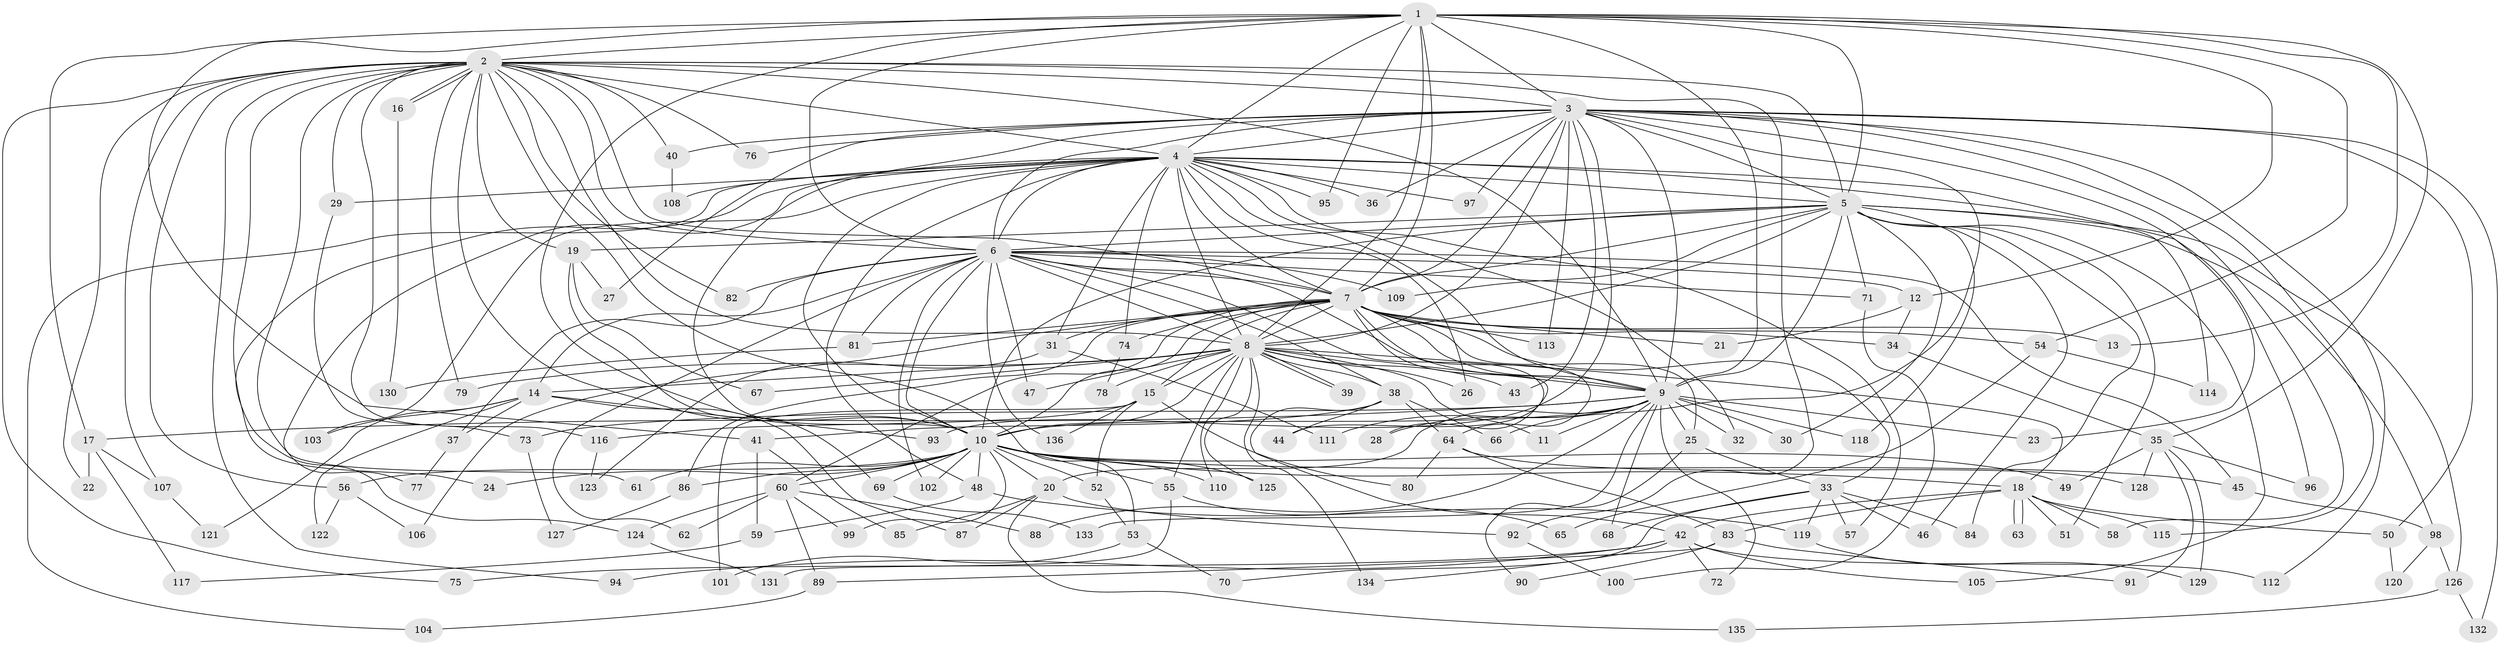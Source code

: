 // coarse degree distribution, {17: 0.024390243902439025, 22: 0.012195121951219513, 14: 0.012195121951219513, 32: 0.012195121951219513, 21: 0.012195121951219513, 20: 0.024390243902439025, 2: 0.4634146341463415, 4: 0.0975609756097561, 9: 0.024390243902439025, 7: 0.024390243902439025, 5: 0.06097560975609756, 11: 0.012195121951219513, 6: 0.012195121951219513, 10: 0.012195121951219513, 13: 0.012195121951219513, 8: 0.012195121951219513, 3: 0.14634146341463414, 1: 0.024390243902439025}
// Generated by graph-tools (version 1.1) at 2025/49/03/04/25 22:49:20]
// undirected, 136 vertices, 297 edges
graph export_dot {
  node [color=gray90,style=filled];
  1;
  2;
  3;
  4;
  5;
  6;
  7;
  8;
  9;
  10;
  11;
  12;
  13;
  14;
  15;
  16;
  17;
  18;
  19;
  20;
  21;
  22;
  23;
  24;
  25;
  26;
  27;
  28;
  29;
  30;
  31;
  32;
  33;
  34;
  35;
  36;
  37;
  38;
  39;
  40;
  41;
  42;
  43;
  44;
  45;
  46;
  47;
  48;
  49;
  50;
  51;
  52;
  53;
  54;
  55;
  56;
  57;
  58;
  59;
  60;
  61;
  62;
  63;
  64;
  65;
  66;
  67;
  68;
  69;
  70;
  71;
  72;
  73;
  74;
  75;
  76;
  77;
  78;
  79;
  80;
  81;
  82;
  83;
  84;
  85;
  86;
  87;
  88;
  89;
  90;
  91;
  92;
  93;
  94;
  95;
  96;
  97;
  98;
  99;
  100;
  101;
  102;
  103;
  104;
  105;
  106;
  107;
  108;
  109;
  110;
  111;
  112;
  113;
  114;
  115;
  116;
  117;
  118;
  119;
  120;
  121;
  122;
  123;
  124;
  125;
  126;
  127;
  128;
  129;
  130;
  131;
  132;
  133;
  134;
  135;
  136;
  1 -- 2;
  1 -- 3;
  1 -- 4;
  1 -- 5;
  1 -- 6;
  1 -- 7;
  1 -- 8;
  1 -- 9;
  1 -- 10;
  1 -- 12;
  1 -- 13;
  1 -- 17;
  1 -- 35;
  1 -- 41;
  1 -- 54;
  1 -- 95;
  2 -- 3;
  2 -- 4;
  2 -- 5;
  2 -- 6;
  2 -- 7;
  2 -- 8;
  2 -- 9;
  2 -- 10;
  2 -- 16;
  2 -- 16;
  2 -- 19;
  2 -- 22;
  2 -- 24;
  2 -- 29;
  2 -- 40;
  2 -- 53;
  2 -- 56;
  2 -- 61;
  2 -- 75;
  2 -- 76;
  2 -- 79;
  2 -- 82;
  2 -- 92;
  2 -- 94;
  2 -- 107;
  2 -- 116;
  3 -- 4;
  3 -- 5;
  3 -- 6;
  3 -- 7;
  3 -- 8;
  3 -- 9;
  3 -- 10;
  3 -- 23;
  3 -- 27;
  3 -- 36;
  3 -- 40;
  3 -- 43;
  3 -- 50;
  3 -- 58;
  3 -- 66;
  3 -- 76;
  3 -- 93;
  3 -- 97;
  3 -- 112;
  3 -- 113;
  3 -- 115;
  3 -- 132;
  4 -- 5;
  4 -- 6;
  4 -- 7;
  4 -- 8;
  4 -- 9;
  4 -- 10;
  4 -- 26;
  4 -- 29;
  4 -- 31;
  4 -- 32;
  4 -- 36;
  4 -- 48;
  4 -- 57;
  4 -- 74;
  4 -- 77;
  4 -- 95;
  4 -- 96;
  4 -- 97;
  4 -- 103;
  4 -- 104;
  4 -- 108;
  4 -- 114;
  4 -- 124;
  5 -- 6;
  5 -- 7;
  5 -- 8;
  5 -- 9;
  5 -- 10;
  5 -- 19;
  5 -- 30;
  5 -- 46;
  5 -- 51;
  5 -- 71;
  5 -- 84;
  5 -- 98;
  5 -- 105;
  5 -- 109;
  5 -- 118;
  5 -- 126;
  6 -- 7;
  6 -- 8;
  6 -- 9;
  6 -- 10;
  6 -- 12;
  6 -- 14;
  6 -- 28;
  6 -- 37;
  6 -- 38;
  6 -- 45;
  6 -- 47;
  6 -- 62;
  6 -- 71;
  6 -- 81;
  6 -- 82;
  6 -- 102;
  6 -- 109;
  6 -- 136;
  7 -- 8;
  7 -- 9;
  7 -- 10;
  7 -- 13;
  7 -- 15;
  7 -- 21;
  7 -- 25;
  7 -- 31;
  7 -- 33;
  7 -- 34;
  7 -- 44;
  7 -- 54;
  7 -- 60;
  7 -- 64;
  7 -- 74;
  7 -- 81;
  7 -- 86;
  7 -- 106;
  7 -- 113;
  8 -- 9;
  8 -- 10;
  8 -- 11;
  8 -- 14;
  8 -- 15;
  8 -- 18;
  8 -- 26;
  8 -- 38;
  8 -- 39;
  8 -- 39;
  8 -- 43;
  8 -- 47;
  8 -- 55;
  8 -- 67;
  8 -- 78;
  8 -- 79;
  8 -- 110;
  8 -- 125;
  8 -- 134;
  9 -- 10;
  9 -- 11;
  9 -- 17;
  9 -- 20;
  9 -- 23;
  9 -- 25;
  9 -- 28;
  9 -- 30;
  9 -- 32;
  9 -- 68;
  9 -- 72;
  9 -- 73;
  9 -- 88;
  9 -- 111;
  9 -- 118;
  9 -- 133;
  10 -- 18;
  10 -- 20;
  10 -- 24;
  10 -- 45;
  10 -- 48;
  10 -- 49;
  10 -- 52;
  10 -- 55;
  10 -- 56;
  10 -- 60;
  10 -- 61;
  10 -- 69;
  10 -- 86;
  10 -- 99;
  10 -- 102;
  10 -- 110;
  10 -- 125;
  12 -- 21;
  12 -- 34;
  14 -- 37;
  14 -- 87;
  14 -- 93;
  14 -- 103;
  14 -- 121;
  14 -- 122;
  15 -- 52;
  15 -- 80;
  15 -- 101;
  15 -- 116;
  15 -- 136;
  16 -- 130;
  17 -- 22;
  17 -- 107;
  17 -- 117;
  18 -- 42;
  18 -- 50;
  18 -- 51;
  18 -- 58;
  18 -- 63;
  18 -- 63;
  18 -- 83;
  18 -- 115;
  19 -- 27;
  19 -- 67;
  19 -- 69;
  20 -- 85;
  20 -- 87;
  20 -- 92;
  20 -- 135;
  25 -- 33;
  25 -- 90;
  29 -- 73;
  31 -- 111;
  31 -- 123;
  33 -- 46;
  33 -- 57;
  33 -- 68;
  33 -- 70;
  33 -- 84;
  33 -- 119;
  34 -- 35;
  35 -- 49;
  35 -- 91;
  35 -- 96;
  35 -- 128;
  35 -- 129;
  37 -- 77;
  38 -- 41;
  38 -- 42;
  38 -- 44;
  38 -- 64;
  38 -- 66;
  40 -- 108;
  41 -- 59;
  41 -- 85;
  42 -- 72;
  42 -- 75;
  42 -- 94;
  42 -- 105;
  42 -- 112;
  42 -- 134;
  45 -- 98;
  48 -- 59;
  48 -- 119;
  50 -- 120;
  52 -- 53;
  53 -- 70;
  53 -- 101;
  54 -- 65;
  54 -- 114;
  55 -- 65;
  55 -- 131;
  56 -- 106;
  56 -- 122;
  59 -- 117;
  60 -- 62;
  60 -- 88;
  60 -- 89;
  60 -- 99;
  60 -- 124;
  64 -- 80;
  64 -- 83;
  64 -- 128;
  69 -- 133;
  71 -- 100;
  73 -- 127;
  74 -- 78;
  81 -- 130;
  83 -- 89;
  83 -- 90;
  83 -- 91;
  86 -- 127;
  89 -- 104;
  92 -- 100;
  98 -- 120;
  98 -- 126;
  107 -- 121;
  116 -- 123;
  119 -- 129;
  124 -- 131;
  126 -- 132;
  126 -- 135;
}
